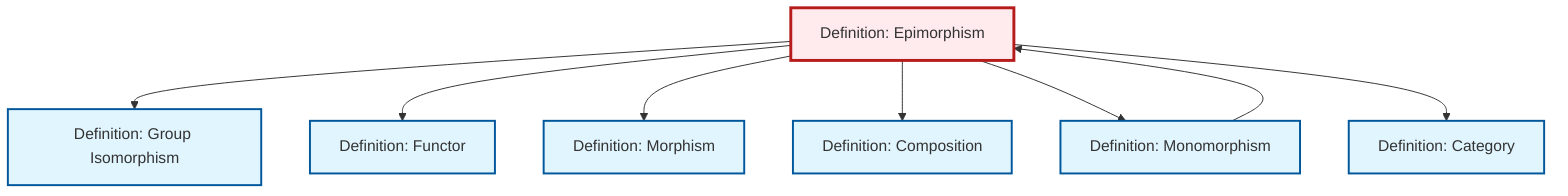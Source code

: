 graph TD
    classDef definition fill:#e1f5fe,stroke:#01579b,stroke-width:2px
    classDef theorem fill:#f3e5f5,stroke:#4a148c,stroke-width:2px
    classDef axiom fill:#fff3e0,stroke:#e65100,stroke-width:2px
    classDef example fill:#e8f5e9,stroke:#1b5e20,stroke-width:2px
    classDef current fill:#ffebee,stroke:#b71c1c,stroke-width:3px
    def-isomorphism["Definition: Group Isomorphism"]:::definition
    def-functor["Definition: Functor"]:::definition
    def-epimorphism["Definition: Epimorphism"]:::definition
    def-category["Definition: Category"]:::definition
    def-morphism["Definition: Morphism"]:::definition
    def-composition["Definition: Composition"]:::definition
    def-monomorphism["Definition: Monomorphism"]:::definition
    def-epimorphism --> def-isomorphism
    def-epimorphism --> def-functor
    def-epimorphism --> def-morphism
    def-monomorphism --> def-epimorphism
    def-epimorphism --> def-composition
    def-epimorphism --> def-monomorphism
    def-epimorphism --> def-category
    class def-epimorphism current